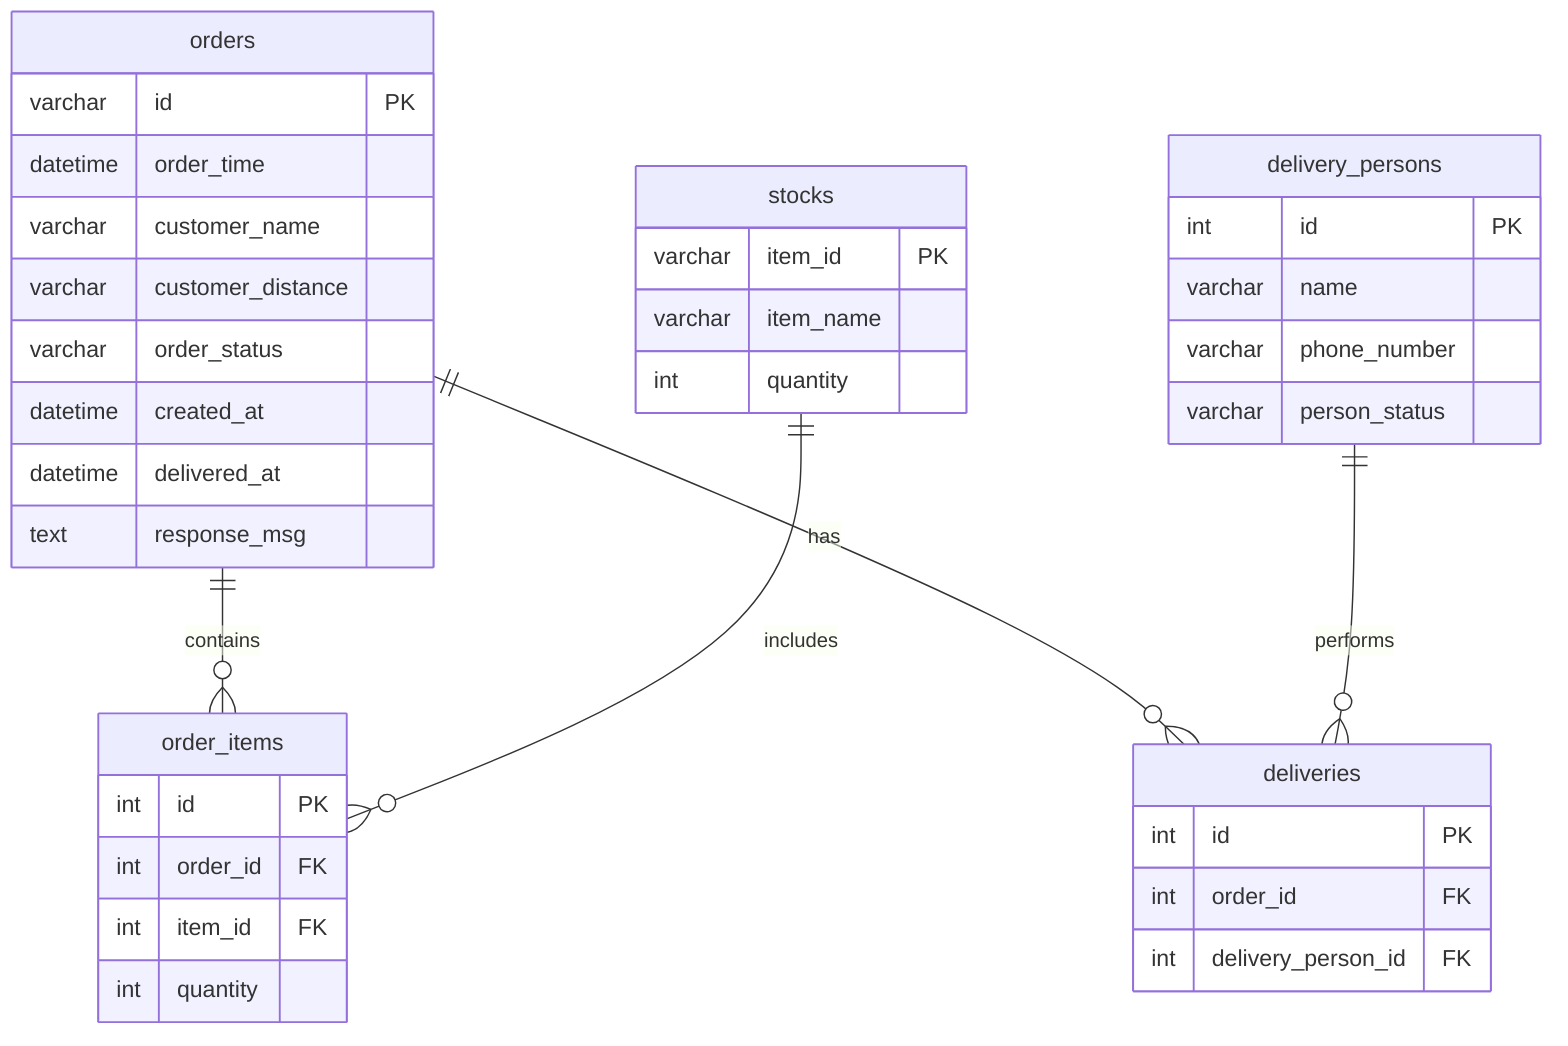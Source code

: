 erDiagram
    orders ||--o{ order_items : contains
    orders ||--o{ deliveries : has
    delivery_persons ||--o{ deliveries : performs
    stocks ||--o{ order_items : includes

    orders {
        varchar id PK
        datetime order_time
        varchar customer_name
        varchar customer_distance
        varchar order_status
        datetime created_at
        datetime delivered_at
        text response_msg
    }

    order_items {
        int id PK
        int order_id FK
        int item_id FK
        int quantity
    }

    deliveries {
        int id PK
        int order_id FK
        int delivery_person_id FK
    }

    stocks {
        varchar item_id PK
        varchar item_name
        int quantity
    }

    delivery_persons {
        int id PK
        varchar name
        varchar phone_number
        varchar person_status
    }